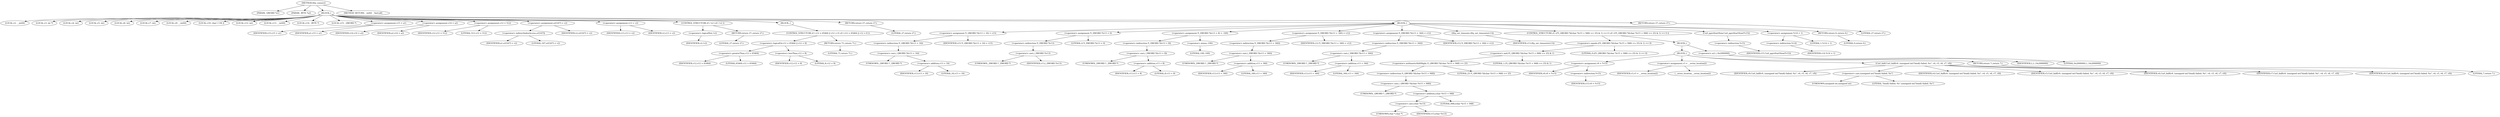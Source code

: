 digraph tftp_connect {  
"1000113" [label = "(METHOD,tftp_connect)" ]
"1000114" [label = "(PARAM,_QWORD *a1)" ]
"1000115" [label = "(PARAM,_BYTE *a2)" ]
"1000116" [label = "(BLOCK,,)" ]
"1000117" [label = "(LOCAL,v2: __int64)" ]
"1000118" [label = "(LOCAL,v3: int *)" ]
"1000119" [label = "(LOCAL,v4: int)" ]
"1000120" [label = "(LOCAL,v5: int)" ]
"1000121" [label = "(LOCAL,v6: int)" ]
"1000122" [label = "(LOCAL,v7: int)" ]
"1000123" [label = "(LOCAL,v9: __int64)" ]
"1000124" [label = "(LOCAL,v10: char [ 136 ])" ]
"1000125" [label = "(LOCAL,v12: int)" ]
"1000126" [label = "(LOCAL,v13: __int64)" ]
"1000127" [label = "(LOCAL,v14: _BYTE *)" ]
"1000128" [label = "(LOCAL,v15: _QWORD *)" ]
"1000129" [label = "(<operator>.assignment,v15 = a1)" ]
"1000130" [label = "(IDENTIFIER,v15,v15 = a1)" ]
"1000131" [label = "(IDENTIFIER,a1,v15 = a1)" ]
"1000132" [label = "(<operator>.assignment,v14 = a2)" ]
"1000133" [label = "(IDENTIFIER,v14,v14 = a2)" ]
"1000134" [label = "(IDENTIFIER,a2,v14 = a2)" ]
"1000135" [label = "(<operator>.assignment,v12 = 512)" ]
"1000136" [label = "(IDENTIFIER,v12,v12 = 512)" ]
"1000137" [label = "(LITERAL,512,v12 = 512)" ]
"1000138" [label = "(<operator>.assignment,a1[167] = v2)" ]
"1000139" [label = "(<operator>.indirectIndexAccess,a1[167])" ]
"1000140" [label = "(IDENTIFIER,a1,a1[167] = v2)" ]
"1000141" [label = "(LITERAL,167,a1[167] = v2)" ]
"1000142" [label = "(IDENTIFIER,v2,a1[167] = v2)" ]
"1000143" [label = "(<operator>.assignment,v13 = v2)" ]
"1000144" [label = "(IDENTIFIER,v13,v13 = v2)" ]
"1000145" [label = "(IDENTIFIER,v2,v13 = v2)" ]
"1000146" [label = "(CONTROL_STRUCTURE,if ( !v2 ),if ( !v2 ))" ]
"1000147" [label = "(<operator>.logicalNot,!v2)" ]
"1000148" [label = "(IDENTIFIER,v2,!v2)" ]
"1000149" [label = "(RETURN,return 27;,return 27;)" ]
"1000150" [label = "(LITERAL,27,return 27;)" ]
"1000151" [label = "(BLOCK,,)" ]
"1000152" [label = "(CONTROL_STRUCTURE,if ( v12 > 65464 || v12 < 8 ),if ( v12 > 65464 || v12 < 8 ))" ]
"1000153" [label = "(<operator>.logicalOr,v12 > 65464 || v12 < 8)" ]
"1000154" [label = "(<operator>.greaterThan,v12 > 65464)" ]
"1000155" [label = "(IDENTIFIER,v12,v12 > 65464)" ]
"1000156" [label = "(LITERAL,65464,v12 > 65464)" ]
"1000157" [label = "(<operator>.lessThan,v12 < 8)" ]
"1000158" [label = "(IDENTIFIER,v12,v12 < 8)" ]
"1000159" [label = "(LITERAL,8,v12 < 8)" ]
"1000160" [label = "(RETURN,return 71;,return 71;)" ]
"1000161" [label = "(LITERAL,71,return 71;)" ]
"1000162" [label = "(RETURN,return 27;,return 27;)" ]
"1000163" [label = "(LITERAL,27,return 27;)" ]
"1000164" [label = "(BLOCK,,)" ]
"1000165" [label = "(<operator>.assignment,*(_QWORD *)(v13 + 16) = v15)" ]
"1000166" [label = "(<operator>.indirection,*(_QWORD *)(v13 + 16))" ]
"1000167" [label = "(<operator>.cast,(_QWORD *)(v13 + 16))" ]
"1000168" [label = "(UNKNOWN,_QWORD *,_QWORD *)" ]
"1000169" [label = "(<operator>.addition,v13 + 16)" ]
"1000170" [label = "(IDENTIFIER,v13,v13 + 16)" ]
"1000171" [label = "(LITERAL,16,v13 + 16)" ]
"1000172" [label = "(IDENTIFIER,v15,*(_QWORD *)(v13 + 16) = v15)" ]
"1000173" [label = "(<operator>.assignment,*(_DWORD *)v13 = 0)" ]
"1000174" [label = "(<operator>.indirection,*(_DWORD *)v13)" ]
"1000175" [label = "(<operator>.cast,(_DWORD *)v13)" ]
"1000176" [label = "(UNKNOWN,_DWORD *,_DWORD *)" ]
"1000177" [label = "(IDENTIFIER,v13,(_DWORD *)v13)" ]
"1000178" [label = "(LITERAL,0,*(_DWORD *)v13 = 0)" ]
"1000179" [label = "(<operator>.assignment,*(_DWORD *)(v13 + 8) = -100)" ]
"1000180" [label = "(<operator>.indirection,*(_DWORD *)(v13 + 8))" ]
"1000181" [label = "(<operator>.cast,(_DWORD *)(v13 + 8))" ]
"1000182" [label = "(UNKNOWN,_DWORD *,_DWORD *)" ]
"1000183" [label = "(<operator>.addition,v13 + 8)" ]
"1000184" [label = "(IDENTIFIER,v13,v13 + 8)" ]
"1000185" [label = "(LITERAL,8,v13 + 8)" ]
"1000186" [label = "(<operator>.minus,-100)" ]
"1000187" [label = "(LITERAL,100,-100)" ]
"1000188" [label = "(<operator>.assignment,*(_DWORD *)(v13 + 340) = v12)" ]
"1000189" [label = "(<operator>.indirection,*(_DWORD *)(v13 + 340))" ]
"1000190" [label = "(<operator>.cast,(_DWORD *)(v13 + 340))" ]
"1000191" [label = "(UNKNOWN,_DWORD *,_DWORD *)" ]
"1000192" [label = "(<operator>.addition,v13 + 340)" ]
"1000193" [label = "(IDENTIFIER,v13,v13 + 340)" ]
"1000194" [label = "(LITERAL,340,v13 + 340)" ]
"1000195" [label = "(IDENTIFIER,v12,*(_DWORD *)(v13 + 340) = v12)" ]
"1000196" [label = "(<operator>.assignment,*(_DWORD *)(v13 + 344) = v12)" ]
"1000197" [label = "(<operator>.indirection,*(_DWORD *)(v13 + 344))" ]
"1000198" [label = "(<operator>.cast,(_DWORD *)(v13 + 344))" ]
"1000199" [label = "(UNKNOWN,_DWORD *,_DWORD *)" ]
"1000200" [label = "(<operator>.addition,v13 + 344)" ]
"1000201" [label = "(IDENTIFIER,v13,v13 + 344)" ]
"1000202" [label = "(LITERAL,344,v13 + 344)" ]
"1000203" [label = "(IDENTIFIER,v12,*(_DWORD *)(v13 + 344) = v12)" ]
"1000204" [label = "(tftp_set_timeouts,tftp_set_timeouts(v13))" ]
"1000205" [label = "(IDENTIFIER,v13,tftp_set_timeouts(v13))" ]
"1000206" [label = "(CONTROL_STRUCTURE,if ( ((*(_QWORD *)((char *)v15 + 948) >> 25) & 1) == 0 ),if ( ((*(_QWORD *)((char *)v15 + 948) >> 25) & 1) == 0 ))" ]
"1000207" [label = "(<operator>.equals,((*(_QWORD *)((char *)v15 + 948) >> 25) & 1) == 0)" ]
"1000208" [label = "(<operator>.and,(*(_QWORD *)((char *)v15 + 948) >> 25) & 1)" ]
"1000209" [label = "(<operator>.arithmeticShiftRight,*(_QWORD *)((char *)v15 + 948) >> 25)" ]
"1000210" [label = "(<operator>.indirection,*(_QWORD *)((char *)v15 + 948))" ]
"1000211" [label = "(<operator>.cast,(_QWORD *)((char *)v15 + 948))" ]
"1000212" [label = "(UNKNOWN,_QWORD *,_QWORD *)" ]
"1000213" [label = "(<operator>.addition,(char *)v15 + 948)" ]
"1000214" [label = "(<operator>.cast,(char *)v15)" ]
"1000215" [label = "(UNKNOWN,char *,char *)" ]
"1000216" [label = "(IDENTIFIER,v15,(char *)v15)" ]
"1000217" [label = "(LITERAL,948,(char *)v15 + 948)" ]
"1000218" [label = "(LITERAL,25,*(_QWORD *)((char *)v15 + 948) >> 25)" ]
"1000219" [label = "(LITERAL,1,(*(_QWORD *)((char *)v15 + 948) >> 25) & 1)" ]
"1000220" [label = "(LITERAL,0,((*(_QWORD *)((char *)v15 + 948) >> 25) & 1) == 0)" ]
"1000221" [label = "(BLOCK,,)" ]
"1000222" [label = "(BLOCK,,)" ]
"1000223" [label = "(<operator>.assignment,v9 = *v15)" ]
"1000224" [label = "(IDENTIFIER,v9,v9 = *v15)" ]
"1000225" [label = "(<operator>.indirection,*v15)" ]
"1000226" [label = "(IDENTIFIER,v15,v9 = *v15)" ]
"1000227" [label = "(<operator>.assignment,v3 = __errno_location())" ]
"1000228" [label = "(IDENTIFIER,v3,v3 = __errno_location())" ]
"1000229" [label = "(__errno_location,__errno_location())" ]
"1000230" [label = "(Curl_failf,Curl_failf(v9, (unsigned int)\"bind() failed; %s\", v4, v5, v6, v7, v9))" ]
"1000231" [label = "(IDENTIFIER,v9,Curl_failf(v9, (unsigned int)\"bind() failed; %s\", v4, v5, v6, v7, v9))" ]
"1000232" [label = "(<operator>.cast,(unsigned int)\"bind() failed; %s\")" ]
"1000233" [label = "(UNKNOWN,unsigned int,unsigned int)" ]
"1000234" [label = "(LITERAL,\"bind() failed; %s\",(unsigned int)\"bind() failed; %s\")" ]
"1000235" [label = "(IDENTIFIER,v4,Curl_failf(v9, (unsigned int)\"bind() failed; %s\", v4, v5, v6, v7, v9))" ]
"1000236" [label = "(IDENTIFIER,v5,Curl_failf(v9, (unsigned int)\"bind() failed; %s\", v4, v5, v6, v7, v9))" ]
"1000237" [label = "(IDENTIFIER,v6,Curl_failf(v9, (unsigned int)\"bind() failed; %s\", v4, v5, v6, v7, v9))" ]
"1000238" [label = "(IDENTIFIER,v7,Curl_failf(v9, (unsigned int)\"bind() failed; %s\", v4, v5, v6, v7, v9))" ]
"1000239" [label = "(IDENTIFIER,v9,Curl_failf(v9, (unsigned int)\"bind() failed; %s\", v4, v5, v6, v7, v9))" ]
"1000240" [label = "(RETURN,return 7;,return 7;)" ]
"1000241" [label = "(LITERAL,7,return 7;)" ]
"1000242" [label = "(<operator>.or,L | 0x2000000)" ]
"1000243" [label = "(IDENTIFIER,L,L | 0x2000000)" ]
"1000244" [label = "(LITERAL,0x2000000,L | 0x2000000)" ]
"1000245" [label = "(Curl_pgrsStartNow,Curl_pgrsStartNow(*v15))" ]
"1000246" [label = "(<operator>.indirection,*v15)" ]
"1000247" [label = "(IDENTIFIER,v15,Curl_pgrsStartNow(*v15))" ]
"1000248" [label = "(<operator>.assignment,*v14 = 1)" ]
"1000249" [label = "(<operator>.indirection,*v14)" ]
"1000250" [label = "(IDENTIFIER,v14,*v14 = 1)" ]
"1000251" [label = "(LITERAL,1,*v14 = 1)" ]
"1000252" [label = "(RETURN,return 0;,return 0;)" ]
"1000253" [label = "(LITERAL,0,return 0;)" ]
"1000254" [label = "(RETURN,return 27;,return 27;)" ]
"1000255" [label = "(LITERAL,27,return 27;)" ]
"1000256" [label = "(METHOD_RETURN,__int64 __fastcall)" ]
  "1000113" -> "1000114" 
  "1000113" -> "1000115" 
  "1000113" -> "1000116" 
  "1000113" -> "1000256" 
  "1000116" -> "1000117" 
  "1000116" -> "1000118" 
  "1000116" -> "1000119" 
  "1000116" -> "1000120" 
  "1000116" -> "1000121" 
  "1000116" -> "1000122" 
  "1000116" -> "1000123" 
  "1000116" -> "1000124" 
  "1000116" -> "1000125" 
  "1000116" -> "1000126" 
  "1000116" -> "1000127" 
  "1000116" -> "1000128" 
  "1000116" -> "1000129" 
  "1000116" -> "1000132" 
  "1000116" -> "1000135" 
  "1000116" -> "1000138" 
  "1000116" -> "1000143" 
  "1000116" -> "1000146" 
  "1000116" -> "1000151" 
  "1000116" -> "1000162" 
  "1000116" -> "1000164" 
  "1000116" -> "1000254" 
  "1000129" -> "1000130" 
  "1000129" -> "1000131" 
  "1000132" -> "1000133" 
  "1000132" -> "1000134" 
  "1000135" -> "1000136" 
  "1000135" -> "1000137" 
  "1000138" -> "1000139" 
  "1000138" -> "1000142" 
  "1000139" -> "1000140" 
  "1000139" -> "1000141" 
  "1000143" -> "1000144" 
  "1000143" -> "1000145" 
  "1000146" -> "1000147" 
  "1000146" -> "1000149" 
  "1000147" -> "1000148" 
  "1000149" -> "1000150" 
  "1000151" -> "1000152" 
  "1000152" -> "1000153" 
  "1000152" -> "1000160" 
  "1000153" -> "1000154" 
  "1000153" -> "1000157" 
  "1000154" -> "1000155" 
  "1000154" -> "1000156" 
  "1000157" -> "1000158" 
  "1000157" -> "1000159" 
  "1000160" -> "1000161" 
  "1000162" -> "1000163" 
  "1000164" -> "1000165" 
  "1000164" -> "1000173" 
  "1000164" -> "1000179" 
  "1000164" -> "1000188" 
  "1000164" -> "1000196" 
  "1000164" -> "1000204" 
  "1000164" -> "1000206" 
  "1000164" -> "1000245" 
  "1000164" -> "1000248" 
  "1000164" -> "1000252" 
  "1000165" -> "1000166" 
  "1000165" -> "1000172" 
  "1000166" -> "1000167" 
  "1000167" -> "1000168" 
  "1000167" -> "1000169" 
  "1000169" -> "1000170" 
  "1000169" -> "1000171" 
  "1000173" -> "1000174" 
  "1000173" -> "1000178" 
  "1000174" -> "1000175" 
  "1000175" -> "1000176" 
  "1000175" -> "1000177" 
  "1000179" -> "1000180" 
  "1000179" -> "1000186" 
  "1000180" -> "1000181" 
  "1000181" -> "1000182" 
  "1000181" -> "1000183" 
  "1000183" -> "1000184" 
  "1000183" -> "1000185" 
  "1000186" -> "1000187" 
  "1000188" -> "1000189" 
  "1000188" -> "1000195" 
  "1000189" -> "1000190" 
  "1000190" -> "1000191" 
  "1000190" -> "1000192" 
  "1000192" -> "1000193" 
  "1000192" -> "1000194" 
  "1000196" -> "1000197" 
  "1000196" -> "1000203" 
  "1000197" -> "1000198" 
  "1000198" -> "1000199" 
  "1000198" -> "1000200" 
  "1000200" -> "1000201" 
  "1000200" -> "1000202" 
  "1000204" -> "1000205" 
  "1000206" -> "1000207" 
  "1000206" -> "1000221" 
  "1000207" -> "1000208" 
  "1000207" -> "1000220" 
  "1000208" -> "1000209" 
  "1000208" -> "1000219" 
  "1000209" -> "1000210" 
  "1000209" -> "1000218" 
  "1000210" -> "1000211" 
  "1000211" -> "1000212" 
  "1000211" -> "1000213" 
  "1000213" -> "1000214" 
  "1000213" -> "1000217" 
  "1000214" -> "1000215" 
  "1000214" -> "1000216" 
  "1000221" -> "1000222" 
  "1000221" -> "1000242" 
  "1000222" -> "1000223" 
  "1000222" -> "1000227" 
  "1000222" -> "1000230" 
  "1000222" -> "1000240" 
  "1000223" -> "1000224" 
  "1000223" -> "1000225" 
  "1000225" -> "1000226" 
  "1000227" -> "1000228" 
  "1000227" -> "1000229" 
  "1000230" -> "1000231" 
  "1000230" -> "1000232" 
  "1000230" -> "1000235" 
  "1000230" -> "1000236" 
  "1000230" -> "1000237" 
  "1000230" -> "1000238" 
  "1000230" -> "1000239" 
  "1000232" -> "1000233" 
  "1000232" -> "1000234" 
  "1000240" -> "1000241" 
  "1000242" -> "1000243" 
  "1000242" -> "1000244" 
  "1000245" -> "1000246" 
  "1000246" -> "1000247" 
  "1000248" -> "1000249" 
  "1000248" -> "1000251" 
  "1000249" -> "1000250" 
  "1000252" -> "1000253" 
  "1000254" -> "1000255" 
}
